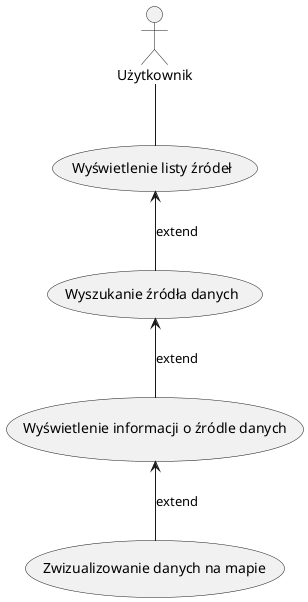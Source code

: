 @startuml Operacje na danych

actor "Użytkownik" as User

usecase "Wyświetlenie listy źródeł" as UC1
usecase "Wyszukanie źródła danych" as UC2
usecase "Wyświetlenie informacji o źródle danych" as UC3
usecase "Zwizualizowanie danych na mapie" as UC4

User -- UC1
UC1 <-- UC2 : extend 
UC2 <-- UC3 : extend 
UC3 <-- UC4 : extend

@enduml
